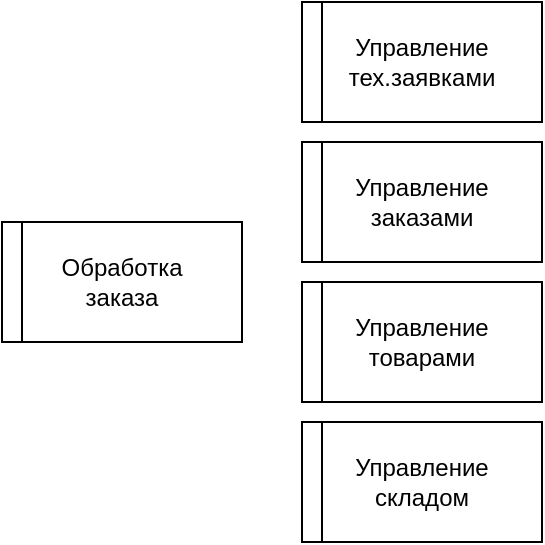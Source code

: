 <mxfile version="24.4.4" type="device">
  <diagram name="Страница — 1" id="VG8YK3H3KPtLfdbkPh3V">
    <mxGraphModel dx="663" dy="365" grid="1" gridSize="10" guides="1" tooltips="1" connect="1" arrows="1" fold="1" page="1" pageScale="1" pageWidth="827" pageHeight="1169" math="0" shadow="0">
      <root>
        <mxCell id="0" />
        <mxCell id="1" parent="0" />
        <mxCell id="onqkhk56W1YgyEz8whIj-3" value="" style="rounded=0;whiteSpace=wrap;html=1;" vertex="1" parent="1">
          <mxGeometry x="80" y="310" width="120" height="60" as="geometry" />
        </mxCell>
        <mxCell id="onqkhk56W1YgyEz8whIj-4" value="" style="rounded=0;whiteSpace=wrap;html=1;" vertex="1" parent="1">
          <mxGeometry x="80" y="310" width="10" height="60" as="geometry" />
        </mxCell>
        <mxCell id="onqkhk56W1YgyEz8whIj-5" value="Обработка заказа" style="text;html=1;align=center;verticalAlign=middle;whiteSpace=wrap;rounded=0;" vertex="1" parent="1">
          <mxGeometry x="110" y="325" width="60" height="30" as="geometry" />
        </mxCell>
        <mxCell id="onqkhk56W1YgyEz8whIj-6" value="" style="rounded=0;whiteSpace=wrap;html=1;" vertex="1" parent="1">
          <mxGeometry x="230" y="270" width="120" height="60" as="geometry" />
        </mxCell>
        <mxCell id="onqkhk56W1YgyEz8whIj-7" value="" style="rounded=0;whiteSpace=wrap;html=1;" vertex="1" parent="1">
          <mxGeometry x="230" y="270" width="10" height="60" as="geometry" />
        </mxCell>
        <mxCell id="onqkhk56W1YgyEz8whIj-8" value="Управление заказами" style="text;html=1;align=center;verticalAlign=middle;whiteSpace=wrap;rounded=0;" vertex="1" parent="1">
          <mxGeometry x="260" y="285" width="60" height="30" as="geometry" />
        </mxCell>
        <mxCell id="onqkhk56W1YgyEz8whIj-10" value="" style="rounded=0;whiteSpace=wrap;html=1;" vertex="1" parent="1">
          <mxGeometry x="230" y="410" width="120" height="60" as="geometry" />
        </mxCell>
        <mxCell id="onqkhk56W1YgyEz8whIj-11" value="" style="rounded=0;whiteSpace=wrap;html=1;" vertex="1" parent="1">
          <mxGeometry x="230" y="410" width="10" height="60" as="geometry" />
        </mxCell>
        <mxCell id="onqkhk56W1YgyEz8whIj-12" value="Управление складом" style="text;html=1;align=center;verticalAlign=middle;whiteSpace=wrap;rounded=0;" vertex="1" parent="1">
          <mxGeometry x="260" y="425" width="60" height="30" as="geometry" />
        </mxCell>
        <mxCell id="onqkhk56W1YgyEz8whIj-13" value="" style="rounded=0;whiteSpace=wrap;html=1;" vertex="1" parent="1">
          <mxGeometry x="230" y="200" width="120" height="60" as="geometry" />
        </mxCell>
        <mxCell id="onqkhk56W1YgyEz8whIj-14" value="" style="rounded=0;whiteSpace=wrap;html=1;" vertex="1" parent="1">
          <mxGeometry x="230" y="200" width="10" height="60" as="geometry" />
        </mxCell>
        <mxCell id="onqkhk56W1YgyEz8whIj-15" value="Управление тех.заявками" style="text;html=1;align=center;verticalAlign=middle;whiteSpace=wrap;rounded=0;" vertex="1" parent="1">
          <mxGeometry x="260" y="215" width="60" height="30" as="geometry" />
        </mxCell>
        <mxCell id="onqkhk56W1YgyEz8whIj-16" value="" style="rounded=0;whiteSpace=wrap;html=1;" vertex="1" parent="1">
          <mxGeometry x="230" y="340" width="120" height="60" as="geometry" />
        </mxCell>
        <mxCell id="onqkhk56W1YgyEz8whIj-17" value="" style="rounded=0;whiteSpace=wrap;html=1;" vertex="1" parent="1">
          <mxGeometry x="230" y="340" width="10" height="60" as="geometry" />
        </mxCell>
        <mxCell id="onqkhk56W1YgyEz8whIj-18" value="Управление товарами" style="text;html=1;align=center;verticalAlign=middle;whiteSpace=wrap;rounded=0;" vertex="1" parent="1">
          <mxGeometry x="260" y="355" width="60" height="30" as="geometry" />
        </mxCell>
      </root>
    </mxGraphModel>
  </diagram>
</mxfile>
